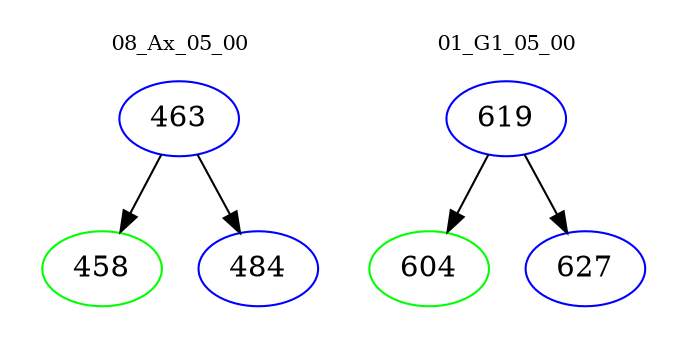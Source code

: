 digraph{
subgraph cluster_0 {
color = white
label = "08_Ax_05_00";
fontsize=10;
T0_463 [label="463", color="blue"]
T0_463 -> T0_458 [color="black"]
T0_458 [label="458", color="green"]
T0_463 -> T0_484 [color="black"]
T0_484 [label="484", color="blue"]
}
subgraph cluster_1 {
color = white
label = "01_G1_05_00";
fontsize=10;
T1_619 [label="619", color="blue"]
T1_619 -> T1_604 [color="black"]
T1_604 [label="604", color="green"]
T1_619 -> T1_627 [color="black"]
T1_627 [label="627", color="blue"]
}
}
